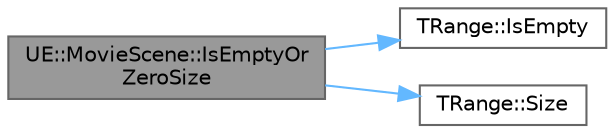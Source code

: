 digraph "UE::MovieScene::IsEmptyOrZeroSize"
{
 // INTERACTIVE_SVG=YES
 // LATEX_PDF_SIZE
  bgcolor="transparent";
  edge [fontname=Helvetica,fontsize=10,labelfontname=Helvetica,labelfontsize=10];
  node [fontname=Helvetica,fontsize=10,shape=box,height=0.2,width=0.4];
  rankdir="LR";
  Node1 [id="Node000001",label="UE::MovieScene::IsEmptyOr\lZeroSize",height=0.2,width=0.4,color="gray40", fillcolor="grey60", style="filled", fontcolor="black",tooltip="Return whether the given range is empty or zero frames wide."];
  Node1 -> Node2 [id="edge1_Node000001_Node000002",color="steelblue1",style="solid",tooltip=" "];
  Node2 [id="Node000002",label="TRange::IsEmpty",height=0.2,width=0.4,color="grey40", fillcolor="white", style="filled",URL="$d0/d01/classTRange.html#a5f2ce6cadaa2e5b02e603081a6c583b5",tooltip="Check whether this range is empty."];
  Node1 -> Node3 [id="edge2_Node000001_Node000003",color="steelblue1",style="solid",tooltip=" "];
  Node3 [id="Node000003",label="TRange::Size",height=0.2,width=0.4,color="grey40", fillcolor="white", style="filled",URL="$d0/d01/classTRange.html#aa0dcc79c4c23acf5c2631087c8eb9730",tooltip="Compute the size (diameter, length, width) of this range."];
}

